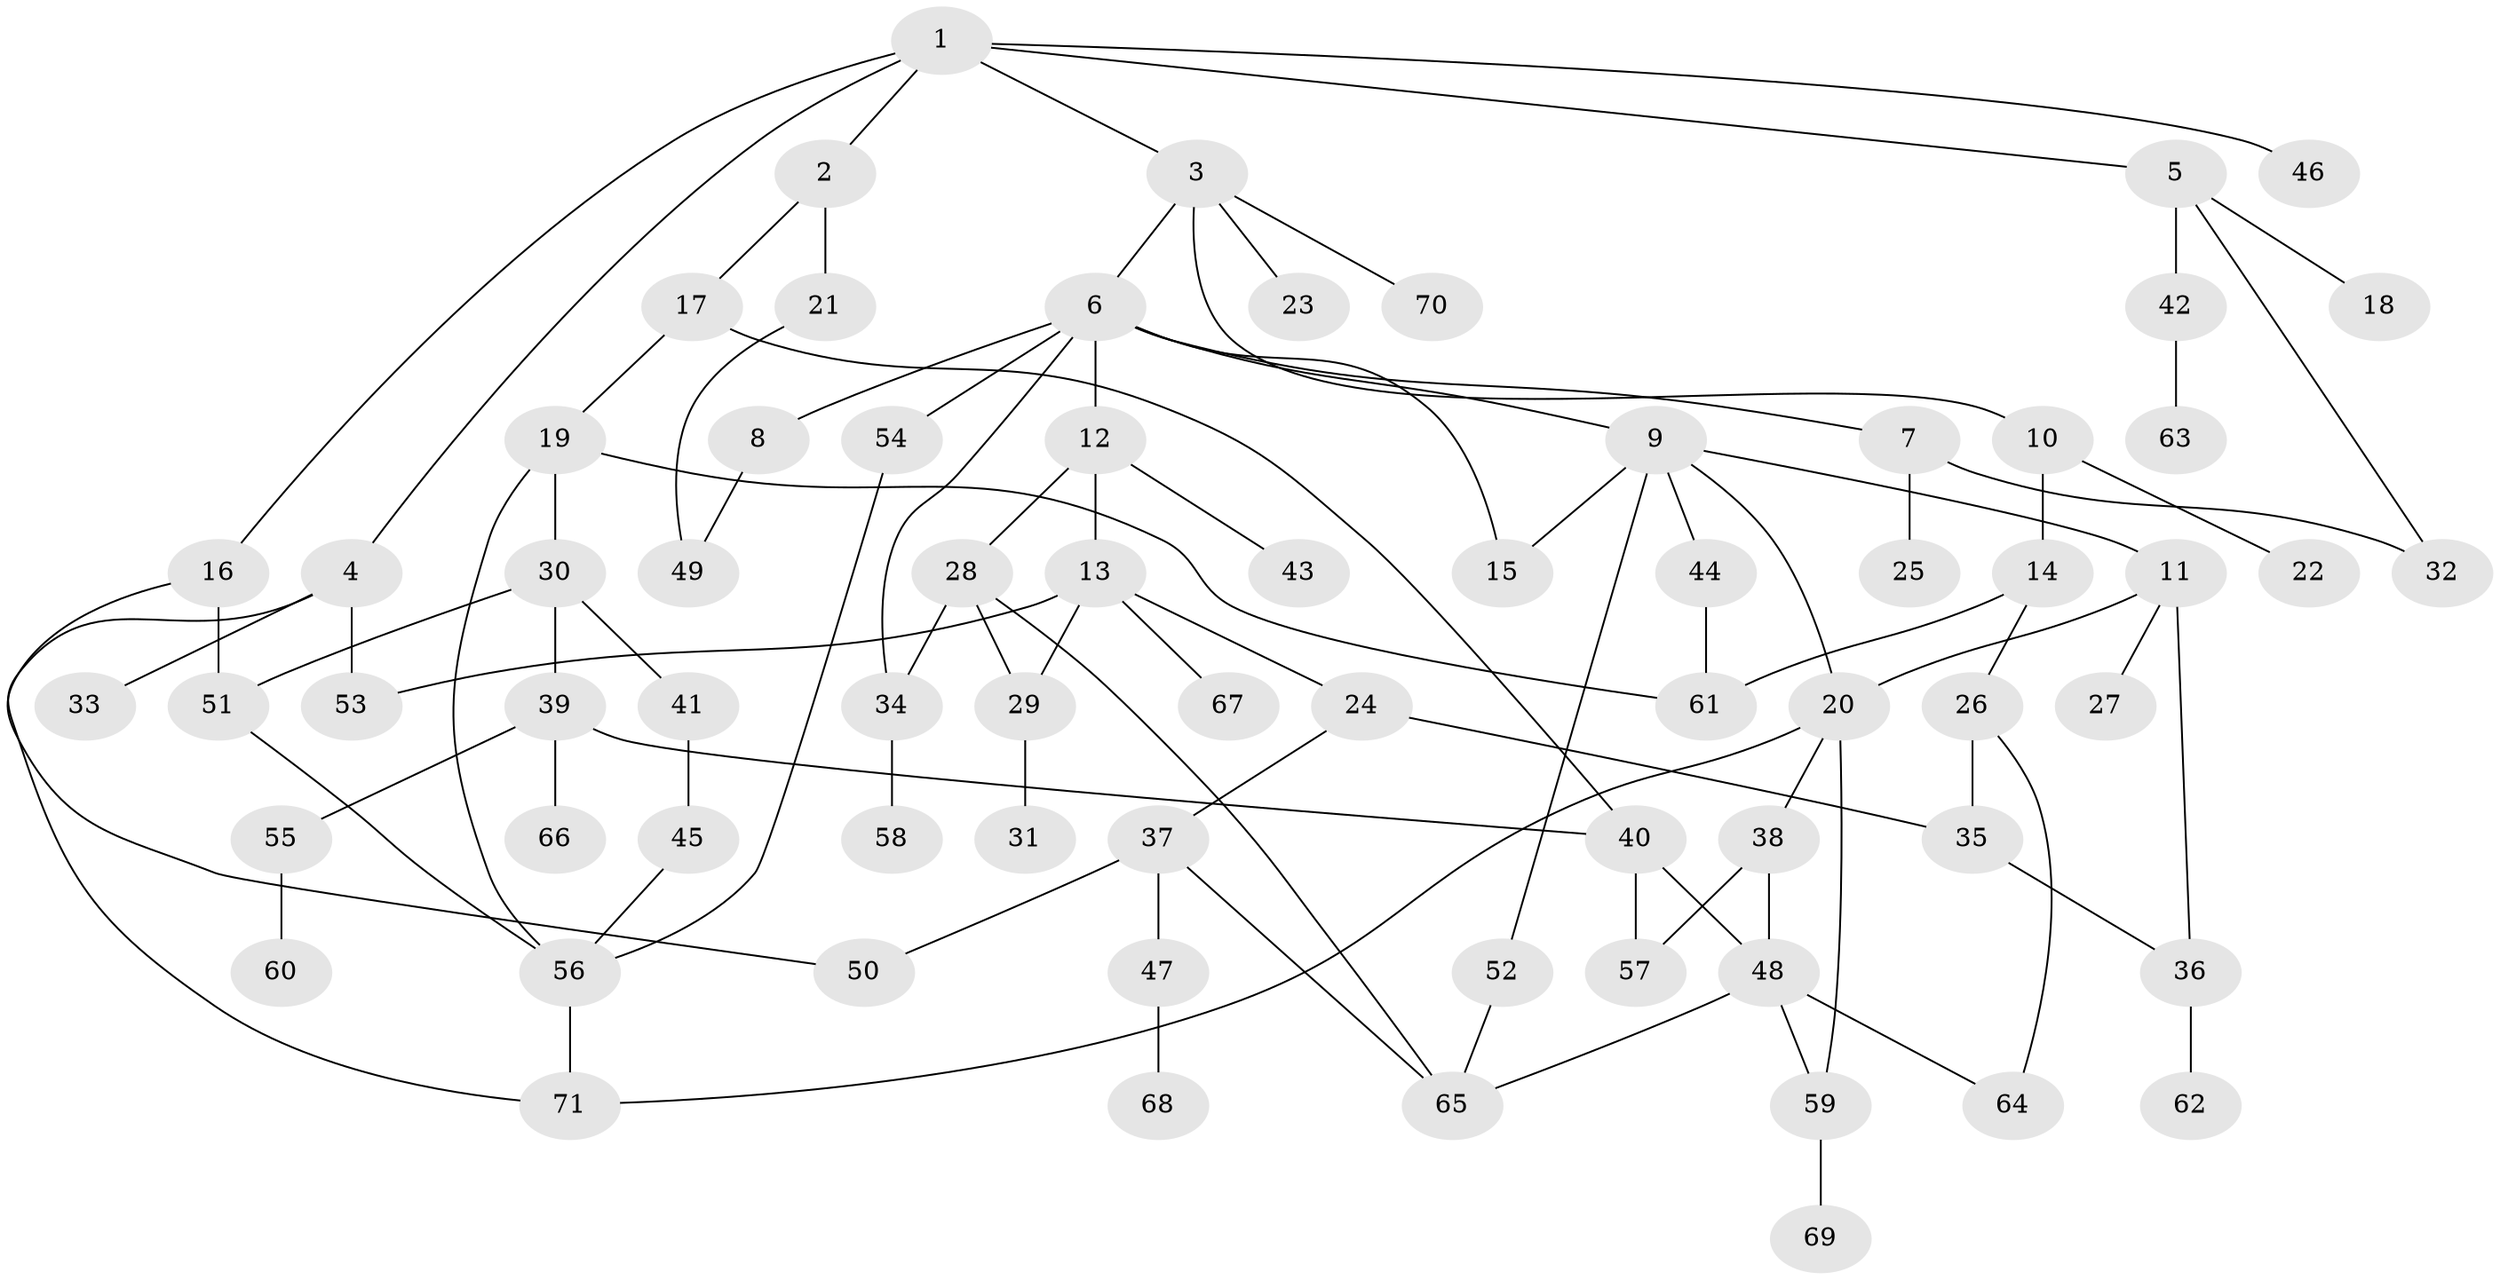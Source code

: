 // Generated by graph-tools (version 1.1) at 2025/41/03/09/25 04:41:02]
// undirected, 71 vertices, 96 edges
graph export_dot {
graph [start="1"]
  node [color=gray90,style=filled];
  1;
  2;
  3;
  4;
  5;
  6;
  7;
  8;
  9;
  10;
  11;
  12;
  13;
  14;
  15;
  16;
  17;
  18;
  19;
  20;
  21;
  22;
  23;
  24;
  25;
  26;
  27;
  28;
  29;
  30;
  31;
  32;
  33;
  34;
  35;
  36;
  37;
  38;
  39;
  40;
  41;
  42;
  43;
  44;
  45;
  46;
  47;
  48;
  49;
  50;
  51;
  52;
  53;
  54;
  55;
  56;
  57;
  58;
  59;
  60;
  61;
  62;
  63;
  64;
  65;
  66;
  67;
  68;
  69;
  70;
  71;
  1 -- 2;
  1 -- 3;
  1 -- 4;
  1 -- 5;
  1 -- 16;
  1 -- 46;
  2 -- 17;
  2 -- 21;
  3 -- 6;
  3 -- 10;
  3 -- 23;
  3 -- 70;
  4 -- 33;
  4 -- 53;
  4 -- 71;
  5 -- 18;
  5 -- 42;
  5 -- 32;
  6 -- 7;
  6 -- 8;
  6 -- 9;
  6 -- 12;
  6 -- 54;
  6 -- 15;
  6 -- 34;
  7 -- 25;
  7 -- 32;
  8 -- 49;
  9 -- 11;
  9 -- 15;
  9 -- 20;
  9 -- 44;
  9 -- 52;
  10 -- 14;
  10 -- 22;
  11 -- 27;
  11 -- 36;
  11 -- 20;
  12 -- 13;
  12 -- 28;
  12 -- 43;
  13 -- 24;
  13 -- 67;
  13 -- 53;
  13 -- 29;
  14 -- 26;
  14 -- 61;
  16 -- 51;
  16 -- 50;
  17 -- 19;
  17 -- 40;
  19 -- 30;
  19 -- 61;
  19 -- 56;
  20 -- 38;
  20 -- 59;
  20 -- 71;
  21 -- 49;
  24 -- 37;
  24 -- 35;
  26 -- 35;
  26 -- 64;
  28 -- 29;
  28 -- 34;
  28 -- 65;
  29 -- 31;
  30 -- 39;
  30 -- 41;
  30 -- 51;
  34 -- 58;
  35 -- 36;
  36 -- 62;
  37 -- 47;
  37 -- 50;
  37 -- 65;
  38 -- 57;
  38 -- 48;
  39 -- 55;
  39 -- 66;
  39 -- 40;
  40 -- 48;
  40 -- 57;
  41 -- 45;
  42 -- 63;
  44 -- 61;
  45 -- 56;
  47 -- 68;
  48 -- 59;
  48 -- 65;
  48 -- 64;
  51 -- 56;
  52 -- 65;
  54 -- 56;
  55 -- 60;
  56 -- 71;
  59 -- 69;
}
